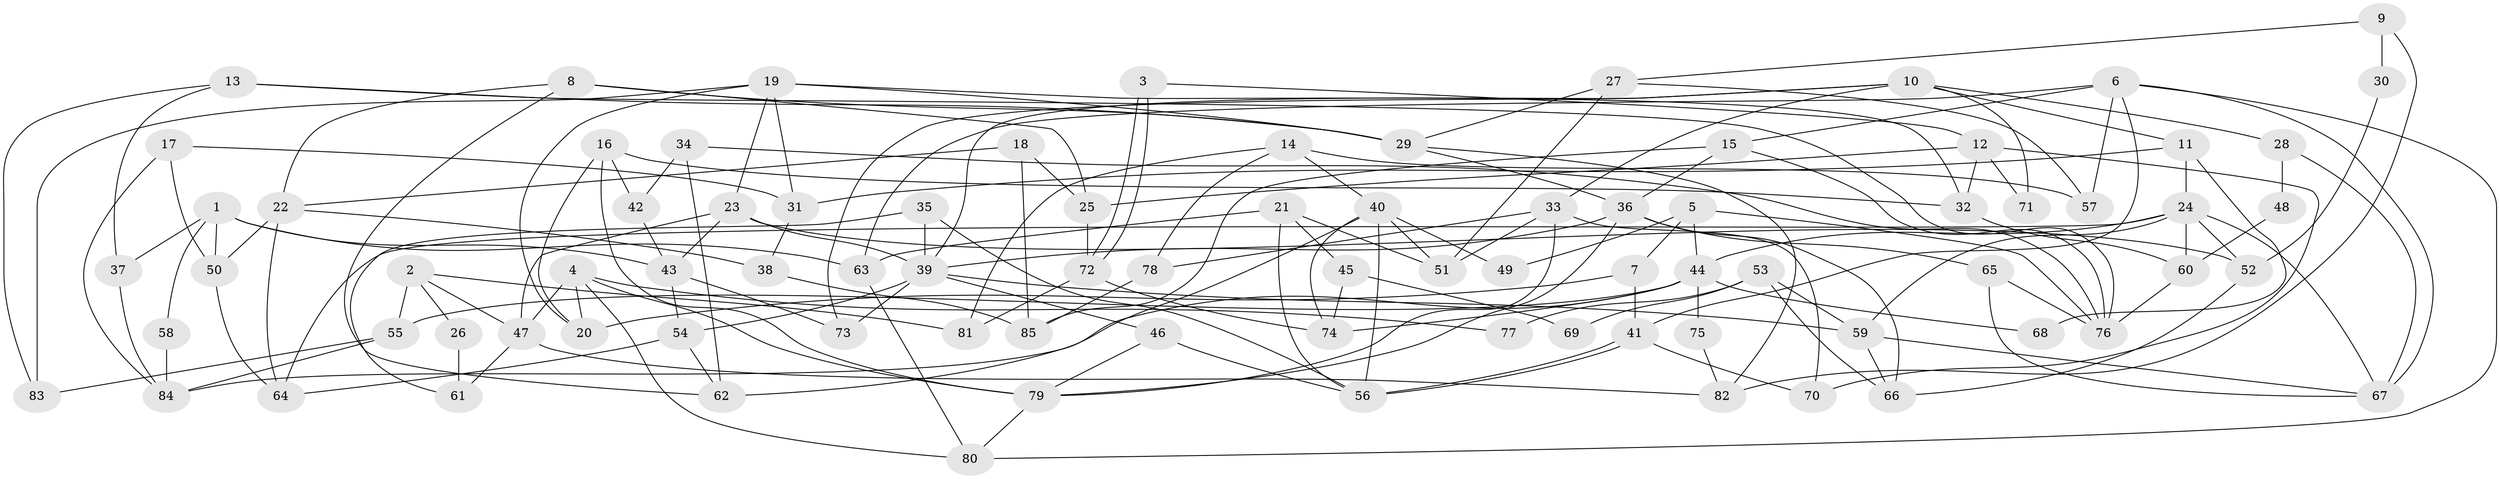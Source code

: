 // Generated by graph-tools (version 1.1) at 2025/11/02/27/25 16:11:19]
// undirected, 85 vertices, 170 edges
graph export_dot {
graph [start="1"]
  node [color=gray90,style=filled];
  1;
  2;
  3;
  4;
  5;
  6;
  7;
  8;
  9;
  10;
  11;
  12;
  13;
  14;
  15;
  16;
  17;
  18;
  19;
  20;
  21;
  22;
  23;
  24;
  25;
  26;
  27;
  28;
  29;
  30;
  31;
  32;
  33;
  34;
  35;
  36;
  37;
  38;
  39;
  40;
  41;
  42;
  43;
  44;
  45;
  46;
  47;
  48;
  49;
  50;
  51;
  52;
  53;
  54;
  55;
  56;
  57;
  58;
  59;
  60;
  61;
  62;
  63;
  64;
  65;
  66;
  67;
  68;
  69;
  70;
  71;
  72;
  73;
  74;
  75;
  76;
  77;
  78;
  79;
  80;
  81;
  82;
  83;
  84;
  85;
  1 -- 43;
  1 -- 63;
  1 -- 37;
  1 -- 50;
  1 -- 58;
  2 -- 47;
  2 -- 55;
  2 -- 26;
  2 -- 81;
  3 -- 72;
  3 -- 72;
  3 -- 12;
  4 -- 79;
  4 -- 20;
  4 -- 47;
  4 -- 77;
  4 -- 80;
  5 -- 76;
  5 -- 44;
  5 -- 7;
  5 -- 49;
  6 -- 80;
  6 -- 41;
  6 -- 15;
  6 -- 57;
  6 -- 63;
  6 -- 67;
  7 -- 41;
  7 -- 20;
  8 -- 22;
  8 -- 29;
  8 -- 25;
  8 -- 62;
  9 -- 27;
  9 -- 82;
  9 -- 30;
  10 -- 73;
  10 -- 39;
  10 -- 11;
  10 -- 28;
  10 -- 33;
  10 -- 71;
  11 -- 31;
  11 -- 24;
  11 -- 68;
  12 -- 25;
  12 -- 32;
  12 -- 70;
  12 -- 71;
  13 -- 37;
  13 -- 76;
  13 -- 29;
  13 -- 83;
  14 -- 40;
  14 -- 81;
  14 -- 57;
  14 -- 78;
  15 -- 36;
  15 -- 76;
  15 -- 85;
  16 -- 42;
  16 -- 79;
  16 -- 20;
  16 -- 32;
  17 -- 31;
  17 -- 50;
  17 -- 84;
  18 -- 22;
  18 -- 85;
  18 -- 25;
  19 -- 20;
  19 -- 23;
  19 -- 29;
  19 -- 31;
  19 -- 32;
  19 -- 83;
  21 -- 56;
  21 -- 63;
  21 -- 45;
  21 -- 51;
  22 -- 50;
  22 -- 64;
  22 -- 38;
  23 -- 52;
  23 -- 39;
  23 -- 43;
  23 -- 47;
  24 -- 59;
  24 -- 44;
  24 -- 52;
  24 -- 60;
  24 -- 64;
  24 -- 67;
  25 -- 72;
  26 -- 61;
  27 -- 29;
  27 -- 57;
  27 -- 51;
  28 -- 67;
  28 -- 48;
  29 -- 36;
  29 -- 82;
  30 -- 52;
  31 -- 38;
  32 -- 60;
  33 -- 51;
  33 -- 70;
  33 -- 78;
  33 -- 79;
  34 -- 62;
  34 -- 76;
  34 -- 42;
  35 -- 56;
  35 -- 39;
  35 -- 61;
  36 -- 65;
  36 -- 39;
  36 -- 66;
  36 -- 79;
  37 -- 84;
  38 -- 85;
  39 -- 46;
  39 -- 54;
  39 -- 59;
  39 -- 73;
  40 -- 51;
  40 -- 74;
  40 -- 49;
  40 -- 56;
  40 -- 62;
  41 -- 56;
  41 -- 56;
  41 -- 70;
  42 -- 43;
  43 -- 54;
  43 -- 73;
  44 -- 84;
  44 -- 55;
  44 -- 68;
  44 -- 74;
  44 -- 75;
  45 -- 74;
  45 -- 69;
  46 -- 56;
  46 -- 79;
  47 -- 61;
  47 -- 82;
  48 -- 60;
  50 -- 64;
  52 -- 66;
  53 -- 59;
  53 -- 66;
  53 -- 69;
  53 -- 77;
  54 -- 62;
  54 -- 64;
  55 -- 83;
  55 -- 84;
  58 -- 84;
  59 -- 67;
  59 -- 66;
  60 -- 76;
  63 -- 80;
  65 -- 67;
  65 -- 76;
  72 -- 74;
  72 -- 81;
  75 -- 82;
  78 -- 85;
  79 -- 80;
}
